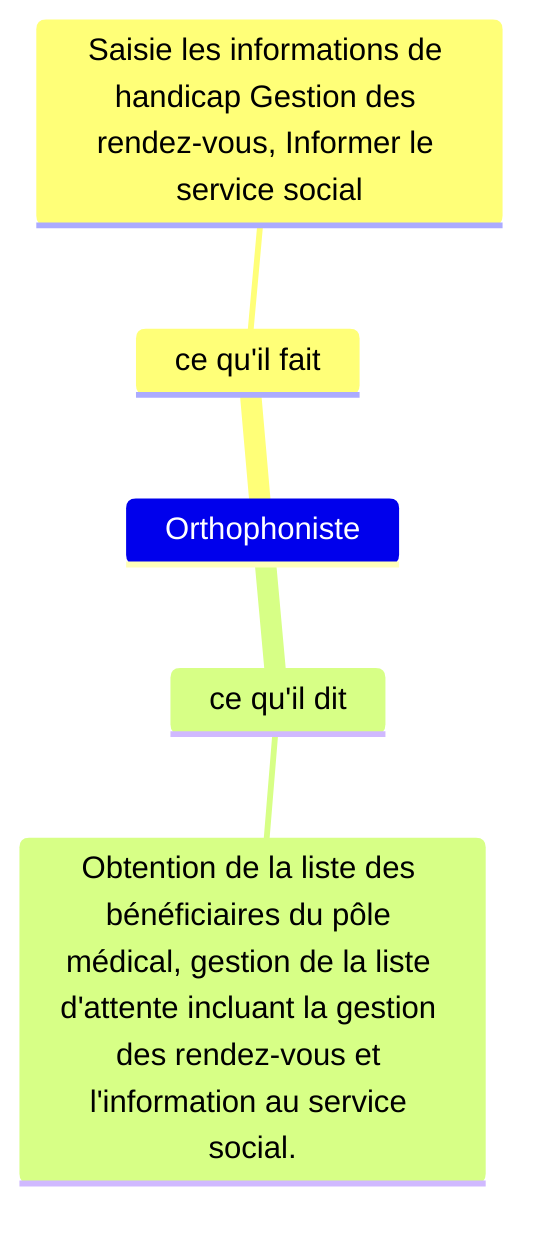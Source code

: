 mindmap
Orthophoniste
  
      ce qu'il fait
       Saisie les informations de handicap Gestion des rendez-vous, Informer le service social

      ce qu'il dit
            Obtention de la liste des bénéficiaires du pôle médical, gestion de la liste d'attente incluant la gestion des rendez-vous et l'information au service social.